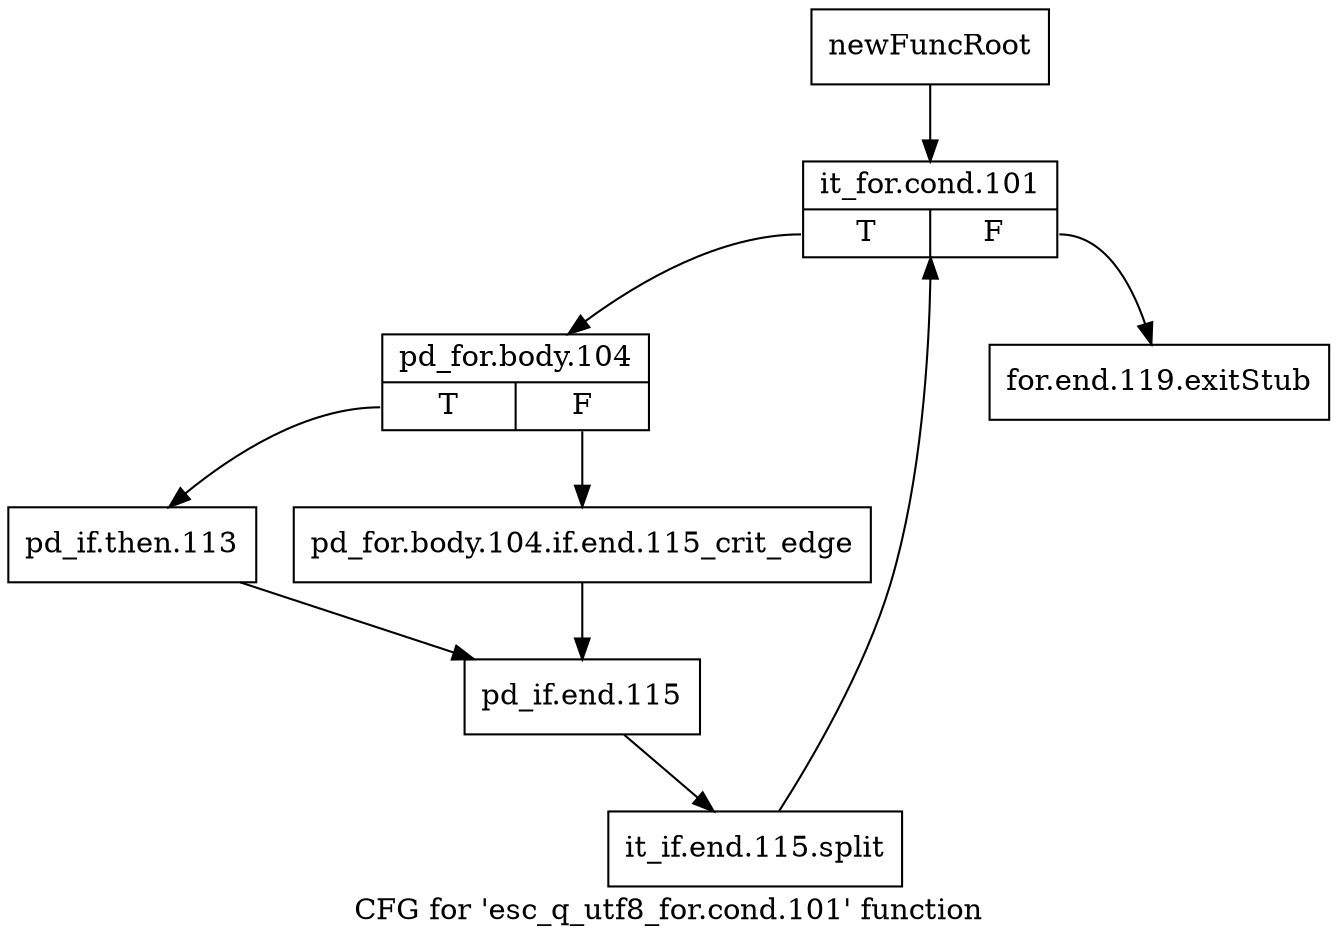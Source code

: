 digraph "CFG for 'esc_q_utf8_for.cond.101' function" {
	label="CFG for 'esc_q_utf8_for.cond.101' function";

	Node0x58837a0 [shape=record,label="{newFuncRoot}"];
	Node0x58837a0 -> Node0x5883840;
	Node0x58837f0 [shape=record,label="{for.end.119.exitStub}"];
	Node0x5883840 [shape=record,label="{it_for.cond.101|{<s0>T|<s1>F}}"];
	Node0x5883840:s0 -> Node0x5883890;
	Node0x5883840:s1 -> Node0x58837f0;
	Node0x5883890 [shape=record,label="{pd_for.body.104|{<s0>T|<s1>F}}"];
	Node0x5883890:s0 -> Node0x5883930;
	Node0x5883890:s1 -> Node0x58838e0;
	Node0x58838e0 [shape=record,label="{pd_for.body.104.if.end.115_crit_edge}"];
	Node0x58838e0 -> Node0x5883980;
	Node0x5883930 [shape=record,label="{pd_if.then.113}"];
	Node0x5883930 -> Node0x5883980;
	Node0x5883980 [shape=record,label="{pd_if.end.115}"];
	Node0x5883980 -> Node0x6eafb60;
	Node0x6eafb60 [shape=record,label="{it_if.end.115.split}"];
	Node0x6eafb60 -> Node0x5883840;
}
